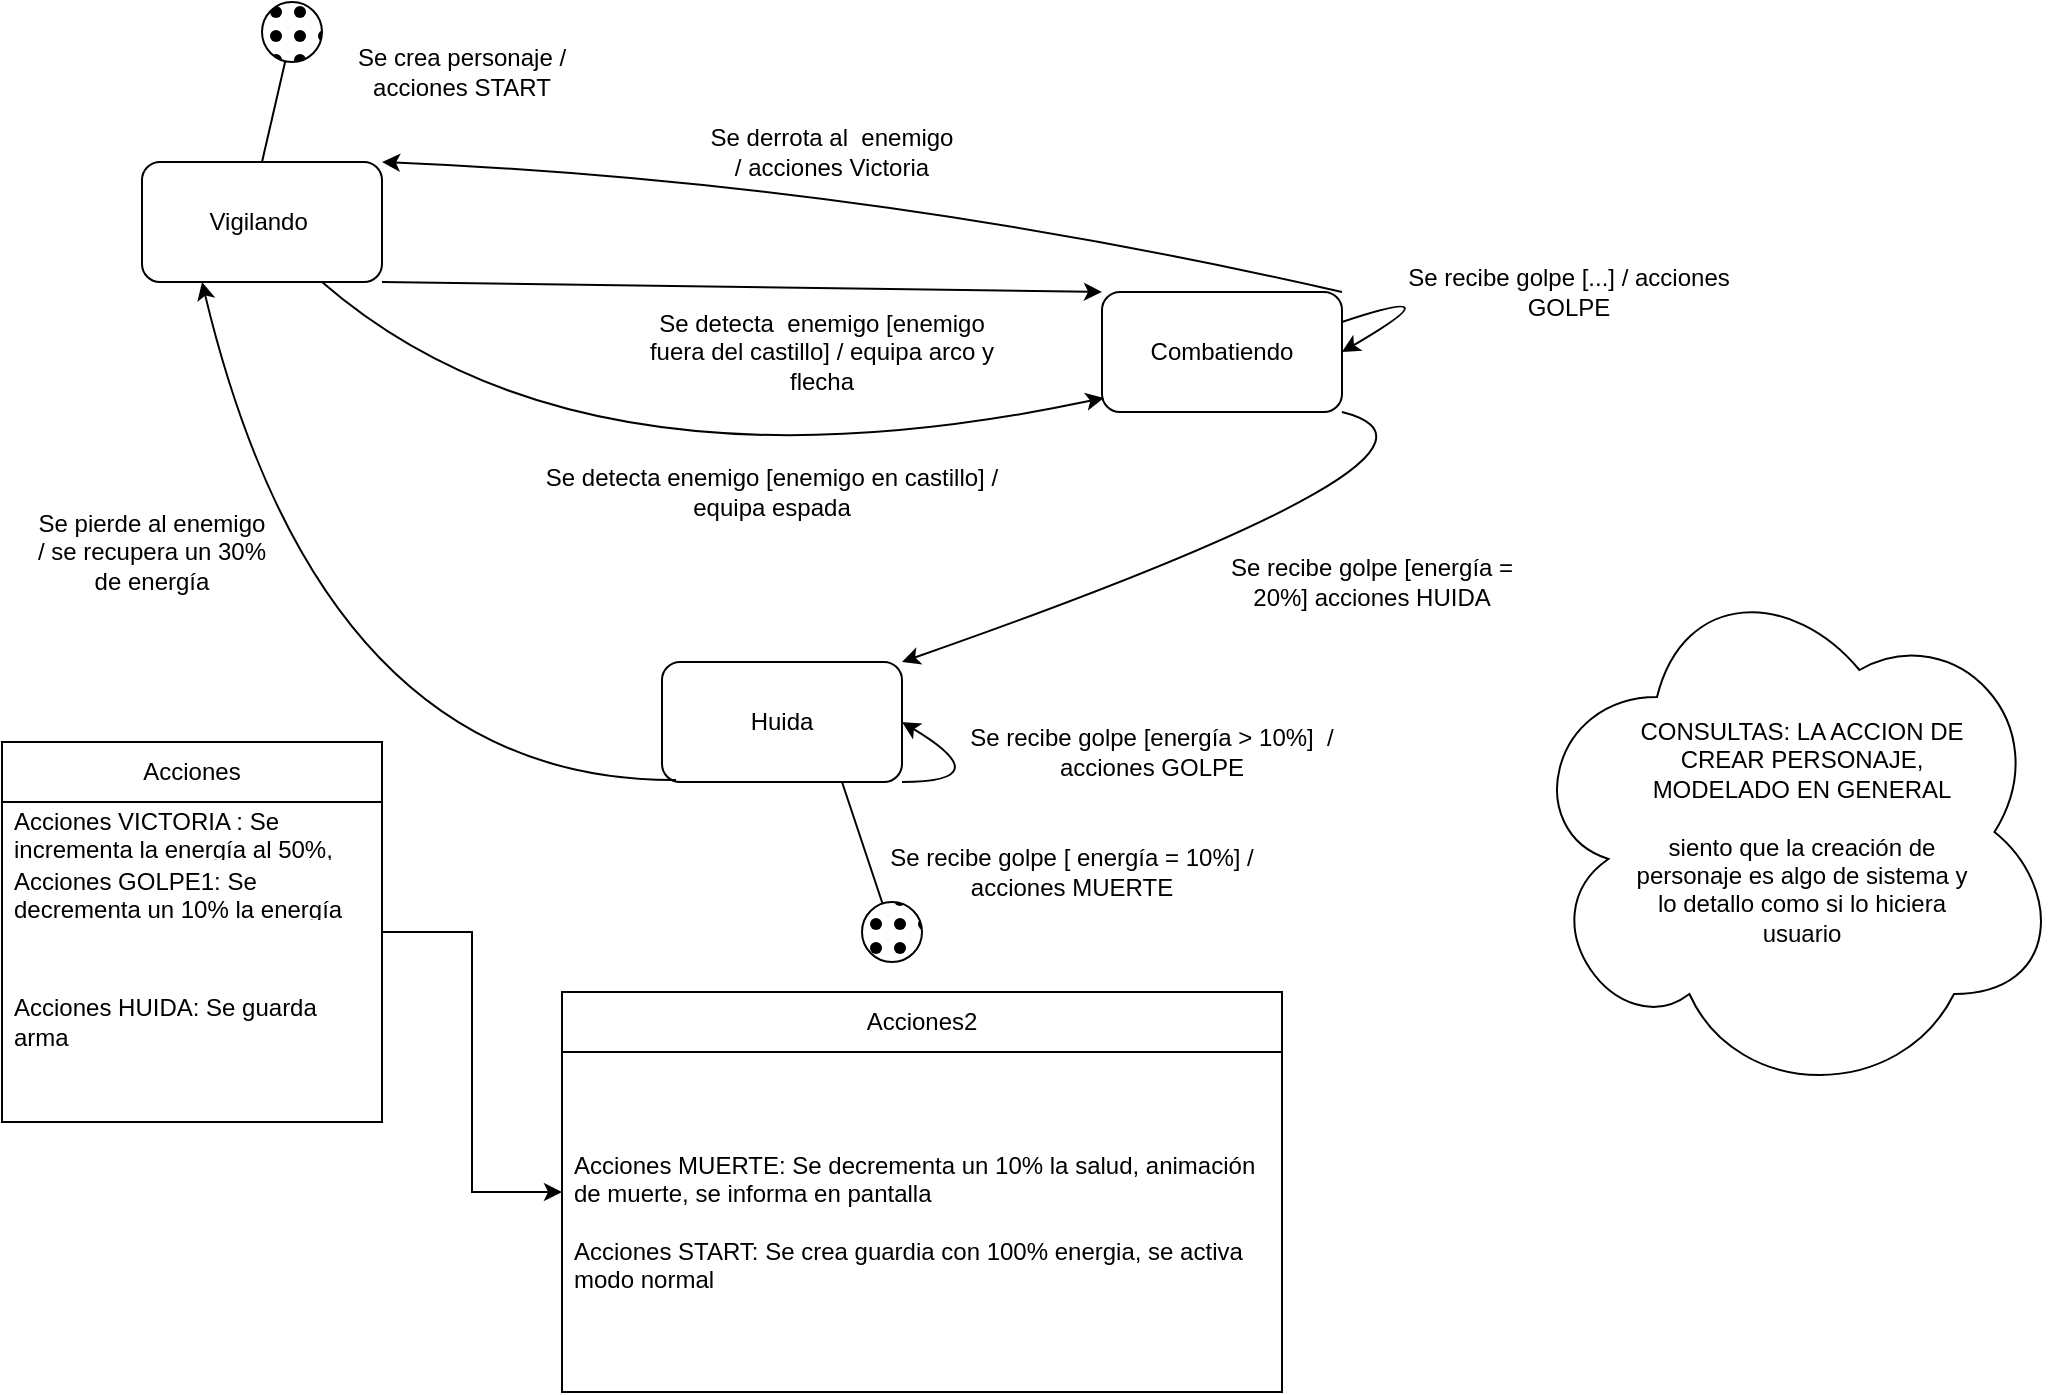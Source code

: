<mxfile version="28.2.5">
  <diagram name="Página-1" id="7NnzS2weHs2KFgdIKhEm">
    <mxGraphModel dx="872" dy="531" grid="1" gridSize="10" guides="1" tooltips="1" connect="1" arrows="1" fold="1" page="1" pageScale="1" pageWidth="827" pageHeight="1169" math="0" shadow="0">
      <root>
        <mxCell id="0" />
        <mxCell id="1" parent="0" />
        <mxCell id="1gjdfrxbgV77c6wjQgSw-1" value="Vigilando&amp;nbsp;" style="rounded=1;whiteSpace=wrap;html=1;" parent="1" vertex="1">
          <mxGeometry x="200" y="170" width="120" height="60" as="geometry" />
        </mxCell>
        <mxCell id="1gjdfrxbgV77c6wjQgSw-2" value="" style="endArrow=none;html=1;rounded=0;exitX=0.5;exitY=0;exitDx=0;exitDy=0;" parent="1" source="1gjdfrxbgV77c6wjQgSw-1" target="1gjdfrxbgV77c6wjQgSw-3" edge="1">
          <mxGeometry width="50" height="50" relative="1" as="geometry">
            <mxPoint x="390" y="300" as="sourcePoint" />
            <mxPoint x="440" y="250" as="targetPoint" />
          </mxGeometry>
        </mxCell>
        <mxCell id="1gjdfrxbgV77c6wjQgSw-3" value="" style="ellipse;whiteSpace=wrap;html=1;aspect=fixed;fillColor=#000000;fillStyle=dots;" parent="1" vertex="1">
          <mxGeometry x="260" y="90" width="30" height="30" as="geometry" />
        </mxCell>
        <mxCell id="1gjdfrxbgV77c6wjQgSw-5" value="Combatiendo" style="rounded=1;whiteSpace=wrap;html=1;" parent="1" vertex="1">
          <mxGeometry x="680" y="235" width="120" height="60" as="geometry" />
        </mxCell>
        <mxCell id="1gjdfrxbgV77c6wjQgSw-9" value="" style="curved=1;endArrow=classic;html=1;rounded=0;entryX=1;entryY=0;entryDx=0;entryDy=0;exitX=1;exitY=0;exitDx=0;exitDy=0;" parent="1" source="1gjdfrxbgV77c6wjQgSw-5" target="1gjdfrxbgV77c6wjQgSw-1" edge="1">
          <mxGeometry width="50" height="50" relative="1" as="geometry">
            <mxPoint x="270" y="300" as="sourcePoint" />
            <mxPoint x="320" y="250" as="targetPoint" />
            <Array as="points">
              <mxPoint x="560" y="180" />
            </Array>
          </mxGeometry>
        </mxCell>
        <mxCell id="1gjdfrxbgV77c6wjQgSw-67" value="" style="edgeStyle=orthogonalEdgeStyle;rounded=0;orthogonalLoop=1;jettySize=auto;html=1;" parent="1" source="1gjdfrxbgV77c6wjQgSw-10" target="1gjdfrxbgV77c6wjQgSw-63" edge="1">
          <mxGeometry relative="1" as="geometry" />
        </mxCell>
        <mxCell id="1gjdfrxbgV77c6wjQgSw-10" value="Acciones" style="swimlane;fontStyle=0;childLayout=stackLayout;horizontal=1;startSize=30;horizontalStack=0;resizeParent=1;resizeParentMax=0;resizeLast=0;collapsible=1;marginBottom=0;whiteSpace=wrap;html=1;" parent="1" vertex="1">
          <mxGeometry x="130" y="460" width="190" height="190" as="geometry" />
        </mxCell>
        <mxCell id="1gjdfrxbgV77c6wjQgSw-11" value="Acciones VICTORIA : Se incrementa la energía al 50%," style="text;strokeColor=none;fillColor=none;align=left;verticalAlign=middle;spacingLeft=4;spacingRight=4;overflow=hidden;points=[[0,0.5],[1,0.5]];portConstraint=eastwest;rotatable=0;whiteSpace=wrap;html=1;" parent="1gjdfrxbgV77c6wjQgSw-10" vertex="1">
          <mxGeometry y="30" width="190" height="30" as="geometry" />
        </mxCell>
        <mxCell id="1gjdfrxbgV77c6wjQgSw-12" value="Acciones GOLPE1: Se decrementa un 10% la energía&amp;nbsp;" style="text;strokeColor=none;fillColor=none;align=left;verticalAlign=middle;spacingLeft=4;spacingRight=4;overflow=hidden;points=[[0,0.5],[1,0.5]];portConstraint=eastwest;rotatable=0;whiteSpace=wrap;html=1;" parent="1gjdfrxbgV77c6wjQgSw-10" vertex="1">
          <mxGeometry y="60" width="190" height="30" as="geometry" />
        </mxCell>
        <mxCell id="1gjdfrxbgV77c6wjQgSw-13" value="Acciones HUIDA: Se guarda arma" style="text;strokeColor=none;fillColor=none;align=left;verticalAlign=middle;spacingLeft=4;spacingRight=4;overflow=hidden;points=[[0,0.5],[1,0.5]];portConstraint=eastwest;rotatable=0;whiteSpace=wrap;html=1;" parent="1gjdfrxbgV77c6wjQgSw-10" vertex="1">
          <mxGeometry y="90" width="190" height="100" as="geometry" />
        </mxCell>
        <mxCell id="1gjdfrxbgV77c6wjQgSw-18" value="Se detecta&amp;nbsp; enemigo [enemigo fuera del castillo] / equipa arco y flecha" style="text;html=1;align=center;verticalAlign=middle;whiteSpace=wrap;rounded=0;" parent="1" vertex="1">
          <mxGeometry x="450" y="260" width="180" height="10" as="geometry" />
        </mxCell>
        <mxCell id="1gjdfrxbgV77c6wjQgSw-20" value="" style="endArrow=classic;html=1;rounded=0;exitX=1;exitY=1;exitDx=0;exitDy=0;entryX=0;entryY=0;entryDx=0;entryDy=0;" parent="1" source="1gjdfrxbgV77c6wjQgSw-1" target="1gjdfrxbgV77c6wjQgSw-5" edge="1">
          <mxGeometry width="50" height="50" relative="1" as="geometry">
            <mxPoint x="470" y="330" as="sourcePoint" />
            <mxPoint x="520" y="280" as="targetPoint" />
          </mxGeometry>
        </mxCell>
        <mxCell id="1gjdfrxbgV77c6wjQgSw-21" value="" style="curved=1;endArrow=classic;html=1;rounded=0;exitX=0.75;exitY=1;exitDx=0;exitDy=0;entryX=0.008;entryY=0.883;entryDx=0;entryDy=0;entryPerimeter=0;" parent="1" source="1gjdfrxbgV77c6wjQgSw-1" target="1gjdfrxbgV77c6wjQgSw-5" edge="1">
          <mxGeometry width="50" height="50" relative="1" as="geometry">
            <mxPoint x="470" y="330" as="sourcePoint" />
            <mxPoint x="520" y="280" as="targetPoint" />
            <Array as="points">
              <mxPoint x="420" y="343" />
            </Array>
          </mxGeometry>
        </mxCell>
        <mxCell id="1gjdfrxbgV77c6wjQgSw-24" value="Se detecta enemigo [enemigo en castillo] / equipa espada" style="text;html=1;align=center;verticalAlign=middle;whiteSpace=wrap;rounded=0;" parent="1" vertex="1">
          <mxGeometry x="400" y="320" width="230" height="30" as="geometry" />
        </mxCell>
        <mxCell id="1gjdfrxbgV77c6wjQgSw-30" value="" style="curved=1;endArrow=classic;html=1;rounded=0;exitX=1;exitY=0.25;exitDx=0;exitDy=0;entryX=1;entryY=0.5;entryDx=0;entryDy=0;" parent="1" source="1gjdfrxbgV77c6wjQgSw-5" target="1gjdfrxbgV77c6wjQgSw-5" edge="1">
          <mxGeometry width="50" height="50" relative="1" as="geometry">
            <mxPoint x="770" y="330" as="sourcePoint" />
            <mxPoint x="820" y="280" as="targetPoint" />
            <Array as="points">
              <mxPoint x="860" y="230" />
            </Array>
          </mxGeometry>
        </mxCell>
        <mxCell id="1gjdfrxbgV77c6wjQgSw-31" value="Se recibe golpe [...] / acciones GOLPE" style="text;html=1;align=center;verticalAlign=middle;whiteSpace=wrap;rounded=0;" parent="1" vertex="1">
          <mxGeometry x="827" y="220" width="173" height="30" as="geometry" />
        </mxCell>
        <mxCell id="1gjdfrxbgV77c6wjQgSw-32" value="Se derrota al&amp;nbsp; enemigo / acciones Victoria" style="text;html=1;align=center;verticalAlign=middle;whiteSpace=wrap;rounded=0;" parent="1" vertex="1">
          <mxGeometry x="480" y="150" width="130" height="30" as="geometry" />
        </mxCell>
        <mxCell id="1gjdfrxbgV77c6wjQgSw-35" value="" style="curved=1;endArrow=classic;html=1;rounded=0;exitX=1;exitY=1;exitDx=0;exitDy=0;entryX=1;entryY=0;entryDx=0;entryDy=0;" parent="1" source="1gjdfrxbgV77c6wjQgSw-5" target="1gjdfrxbgV77c6wjQgSw-37" edge="1">
          <mxGeometry width="50" height="50" relative="1" as="geometry">
            <mxPoint x="810" y="325" as="sourcePoint" />
            <mxPoint x="840" y="430" as="targetPoint" />
            <Array as="points">
              <mxPoint x="880" y="315" />
            </Array>
          </mxGeometry>
        </mxCell>
        <mxCell id="1gjdfrxbgV77c6wjQgSw-36" value="Se recibe golpe [energía = 20%] acciones HUIDA" style="text;html=1;align=center;verticalAlign=middle;whiteSpace=wrap;rounded=0;" parent="1" vertex="1">
          <mxGeometry x="730" y="365" width="170" height="30" as="geometry" />
        </mxCell>
        <mxCell id="1gjdfrxbgV77c6wjQgSw-37" value="Huida" style="rounded=1;whiteSpace=wrap;html=1;" parent="1" vertex="1">
          <mxGeometry x="460" y="420" width="120" height="60" as="geometry" />
        </mxCell>
        <mxCell id="1gjdfrxbgV77c6wjQgSw-39" value="" style="curved=1;endArrow=classic;html=1;rounded=0;entryX=1;entryY=0.5;entryDx=0;entryDy=0;" parent="1" target="1gjdfrxbgV77c6wjQgSw-37" edge="1">
          <mxGeometry width="50" height="50" relative="1" as="geometry">
            <mxPoint x="580" y="480" as="sourcePoint" />
            <mxPoint x="630" y="430" as="targetPoint" />
            <Array as="points">
              <mxPoint x="630" y="480" />
            </Array>
          </mxGeometry>
        </mxCell>
        <mxCell id="1gjdfrxbgV77c6wjQgSw-40" value="Se recibe golpe [energía &amp;gt; 10%]&amp;nbsp; / acciones GOLPE" style="text;html=1;align=center;verticalAlign=middle;whiteSpace=wrap;rounded=0;" parent="1" vertex="1">
          <mxGeometry x="610" y="450" width="190" height="30" as="geometry" />
        </mxCell>
        <mxCell id="1gjdfrxbgV77c6wjQgSw-41" value="" style="endArrow=none;html=1;rounded=0;exitX=0.75;exitY=1;exitDx=0;exitDy=0;" parent="1" source="1gjdfrxbgV77c6wjQgSw-37" target="1gjdfrxbgV77c6wjQgSw-42" edge="1">
          <mxGeometry width="50" height="50" relative="1" as="geometry">
            <mxPoint x="570" y="370" as="sourcePoint" />
            <mxPoint x="560" y="520" as="targetPoint" />
          </mxGeometry>
        </mxCell>
        <mxCell id="1gjdfrxbgV77c6wjQgSw-42" value="" style="ellipse;whiteSpace=wrap;html=1;aspect=fixed;fillStyle=dots;fillColor=#000000;" parent="1" vertex="1">
          <mxGeometry x="560" y="540" width="30" height="30" as="geometry" />
        </mxCell>
        <mxCell id="1gjdfrxbgV77c6wjQgSw-44" value="Se recibe golpe [ energía = 10%] / acciones MUERTE" style="text;html=1;align=center;verticalAlign=middle;whiteSpace=wrap;rounded=0;" parent="1" vertex="1">
          <mxGeometry x="560" y="510" width="210" height="30" as="geometry" />
        </mxCell>
        <mxCell id="1gjdfrxbgV77c6wjQgSw-45" value="" style="curved=1;endArrow=classic;html=1;rounded=0;entryX=0.25;entryY=1;entryDx=0;entryDy=0;exitX=0.058;exitY=0.983;exitDx=0;exitDy=0;exitPerimeter=0;" parent="1" source="1gjdfrxbgV77c6wjQgSw-37" target="1gjdfrxbgV77c6wjQgSw-1" edge="1">
          <mxGeometry width="50" height="50" relative="1" as="geometry">
            <mxPoint x="570" y="370" as="sourcePoint" />
            <mxPoint x="620" y="320" as="targetPoint" />
            <Array as="points">
              <mxPoint x="290" y="480" />
            </Array>
          </mxGeometry>
        </mxCell>
        <mxCell id="1gjdfrxbgV77c6wjQgSw-46" value="Se pierde al enemigo&lt;div&gt;/ se recupera un 30% de energía&lt;/div&gt;" style="text;html=1;align=center;verticalAlign=middle;whiteSpace=wrap;rounded=0;" parent="1" vertex="1">
          <mxGeometry x="140" y="350" width="130" height="30" as="geometry" />
        </mxCell>
        <mxCell id="1gjdfrxbgV77c6wjQgSw-63" value="Acciones2" style="swimlane;fontStyle=0;childLayout=stackLayout;horizontal=1;startSize=30;horizontalStack=0;resizeParent=1;resizeParentMax=0;resizeLast=0;collapsible=1;marginBottom=0;whiteSpace=wrap;html=1;" parent="1" vertex="1">
          <mxGeometry x="410" y="585" width="360" height="200" as="geometry" />
        </mxCell>
        <mxCell id="1gjdfrxbgV77c6wjQgSw-64" value="Acciones MUERTE: Se decrementa un 10% la salud, animación de muerte, se informa en pantalla&lt;div&gt;&lt;br&gt;&lt;/div&gt;&lt;div&gt;Acciones START: Se crea guardia con 100% energia, se activa modo normal&amp;nbsp;&lt;/div&gt;" style="text;strokeColor=none;fillColor=none;align=left;verticalAlign=middle;spacingLeft=4;spacingRight=4;overflow=hidden;points=[[0,0.5],[1,0.5]];portConstraint=eastwest;rotatable=0;whiteSpace=wrap;html=1;" parent="1gjdfrxbgV77c6wjQgSw-63" vertex="1">
          <mxGeometry y="30" width="360" height="170" as="geometry" />
        </mxCell>
        <mxCell id="1gjdfrxbgV77c6wjQgSw-68" value="Se crea personaje / acciones START" style="text;html=1;align=center;verticalAlign=middle;whiteSpace=wrap;rounded=0;" parent="1" vertex="1">
          <mxGeometry x="290" y="110" width="140" height="30" as="geometry" />
        </mxCell>
        <mxCell id="1gjdfrxbgV77c6wjQgSw-70" value="" style="ellipse;shape=cloud;whiteSpace=wrap;html=1;" parent="1" vertex="1">
          <mxGeometry x="890" y="370" width="270" height="270" as="geometry" />
        </mxCell>
        <mxCell id="1gjdfrxbgV77c6wjQgSw-69" value="CONSULTAS: LA ACCION DE CREAR PERSONAJE,&lt;div&gt;MODELADO EN GENERAL&lt;/div&gt;&lt;div&gt;&lt;br&gt;&lt;/div&gt;&lt;div&gt;siento que la creación de personaje es algo de sistema y lo detallo como si lo hiciera usuario&lt;/div&gt;" style="text;html=1;align=center;verticalAlign=middle;whiteSpace=wrap;rounded=0;" parent="1" vertex="1">
          <mxGeometry x="940" y="490" width="180" height="30" as="geometry" />
        </mxCell>
      </root>
    </mxGraphModel>
  </diagram>
</mxfile>
